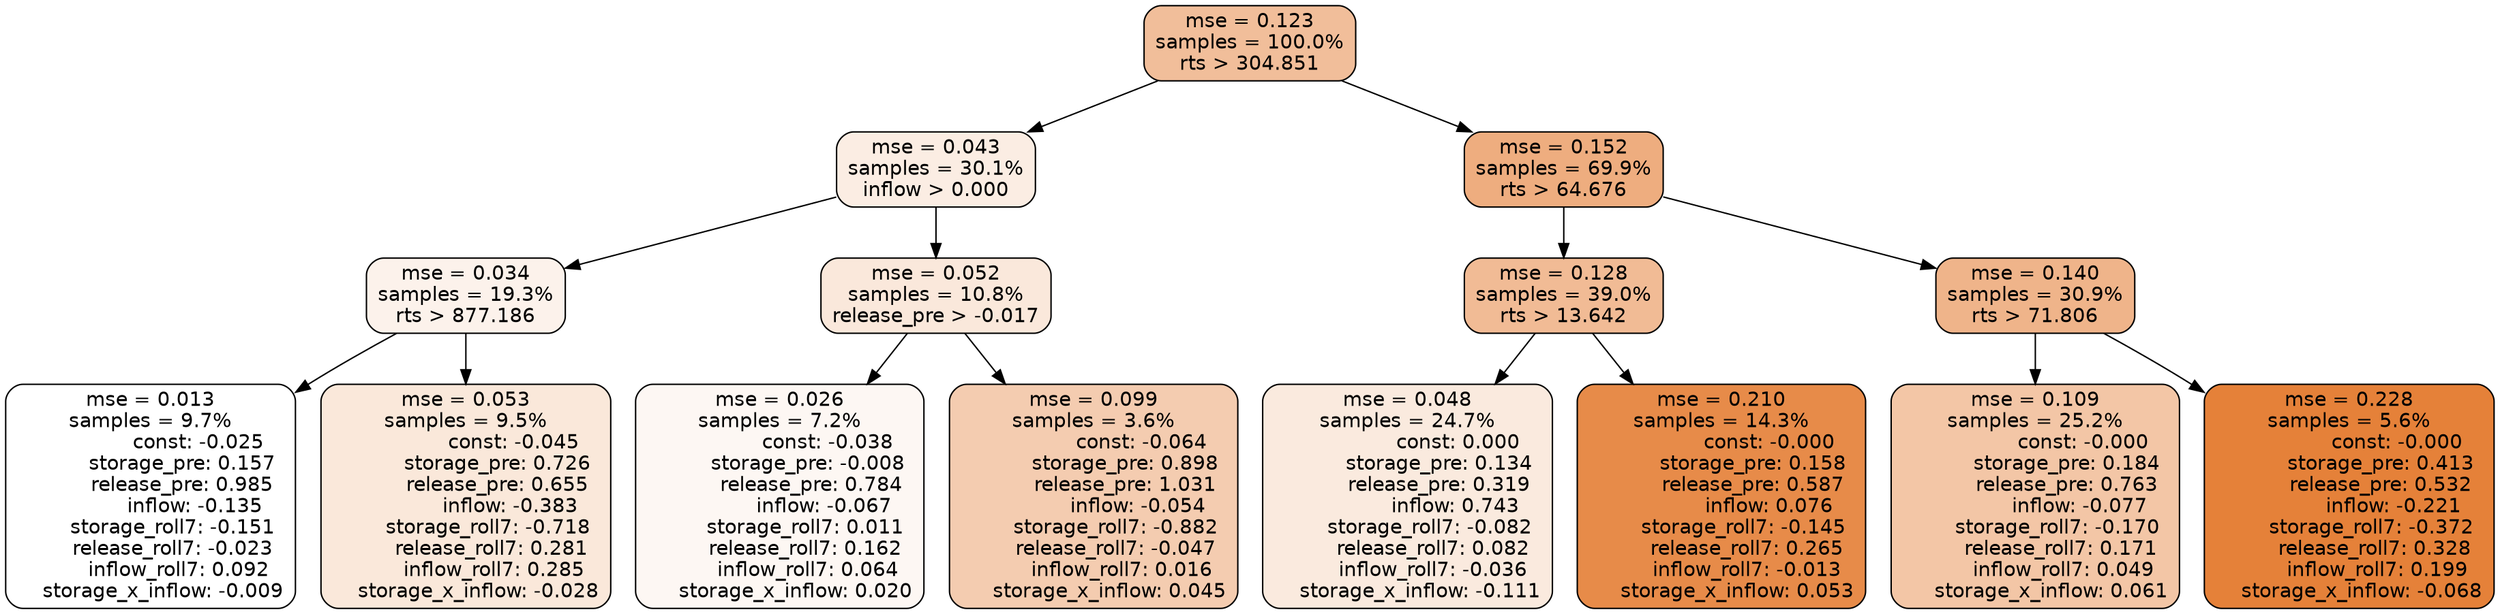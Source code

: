 digraph tree {
node [shape=rectangle, style="filled, rounded", color="black", fontname=helvetica] ;
edge [fontname=helvetica] ;
	"0" [label="mse = 0.123
samples = 100.0%
rts > 304.851", fillcolor="#f1be9a"]
	"8" [label="mse = 0.043
samples = 30.1%
inflow > 0.000", fillcolor="#fbede3"]
	"1" [label="mse = 0.152
samples = 69.9%
rts > 64.676", fillcolor="#eead7f"]
	"9" [label="mse = 0.034
samples = 19.3%
rts > 877.186", fillcolor="#fcf2eb"]
	"12" [label="mse = 0.052
samples = 10.8%
release_pre > -0.017", fillcolor="#fae8db"]
	"2" [label="mse = 0.128
samples = 39.0%
rts > 13.642", fillcolor="#f1bb95"]
	"5" [label="mse = 0.140
samples = 30.9%
rts > 71.806", fillcolor="#efb48a"]
	"10" [label="mse = 0.013
samples = 9.7%
               const: -0.025
          storage_pre: 0.157
          release_pre: 0.985
              inflow: -0.135
       storage_roll7: -0.151
       release_roll7: -0.023
         inflow_roll7: 0.092
    storage_x_inflow: -0.009", fillcolor="#ffffff"]
	"11" [label="mse = 0.053
samples = 9.5%
               const: -0.045
          storage_pre: 0.726
          release_pre: 0.655
              inflow: -0.383
       storage_roll7: -0.718
        release_roll7: 0.281
         inflow_roll7: 0.285
    storage_x_inflow: -0.028", fillcolor="#fae8da"]
	"13" [label="mse = 0.026
samples = 7.2%
               const: -0.038
         storage_pre: -0.008
          release_pre: 0.784
              inflow: -0.067
        storage_roll7: 0.011
        release_roll7: 0.162
         inflow_roll7: 0.064
     storage_x_inflow: 0.020", fillcolor="#fdf7f3"]
	"14" [label="mse = 0.099
samples = 3.6%
               const: -0.064
          storage_pre: 0.898
          release_pre: 1.031
              inflow: -0.054
       storage_roll7: -0.882
       release_roll7: -0.047
         inflow_roll7: 0.016
     storage_x_inflow: 0.045", fillcolor="#f4ccb0"]
	"3" [label="mse = 0.048
samples = 24.7%
                const: 0.000
          storage_pre: 0.134
          release_pre: 0.319
               inflow: 0.743
       storage_roll7: -0.082
        release_roll7: 0.082
        inflow_roll7: -0.036
    storage_x_inflow: -0.111", fillcolor="#faeade"]
	"4" [label="mse = 0.210
samples = 14.3%
               const: -0.000
          storage_pre: 0.158
          release_pre: 0.587
               inflow: 0.076
       storage_roll7: -0.145
        release_roll7: 0.265
        inflow_roll7: -0.013
     storage_x_inflow: 0.053", fillcolor="#e78b49"]
	"7" [label="mse = 0.109
samples = 25.2%
               const: -0.000
          storage_pre: 0.184
          release_pre: 0.763
              inflow: -0.077
       storage_roll7: -0.170
        release_roll7: 0.171
         inflow_roll7: 0.049
     storage_x_inflow: 0.061", fillcolor="#f3c6a6"]
	"6" [label="mse = 0.228
samples = 5.6%
               const: -0.000
          storage_pre: 0.413
          release_pre: 0.532
              inflow: -0.221
       storage_roll7: -0.372
        release_roll7: 0.328
         inflow_roll7: 0.199
    storage_x_inflow: -0.068", fillcolor="#e58139"]

	"0" -> "1"
	"0" -> "8"
	"8" -> "9"
	"8" -> "12"
	"1" -> "2"
	"1" -> "5"
	"9" -> "10"
	"9" -> "11"
	"12" -> "13"
	"12" -> "14"
	"2" -> "3"
	"2" -> "4"
	"5" -> "6"
	"5" -> "7"
}